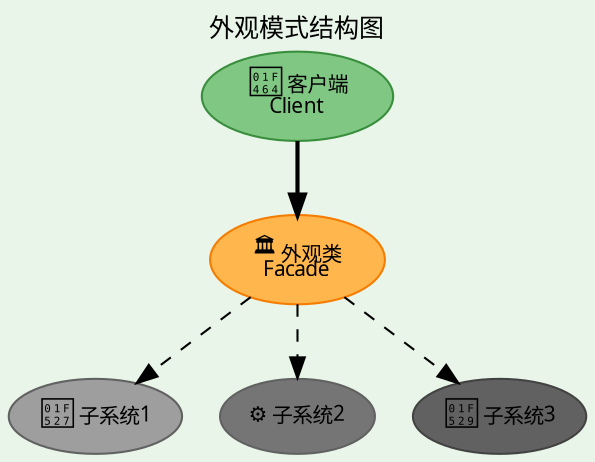 digraph FacadePattern {
    graph [fontname="Microsoft YaHei", fontsize=12, bgcolor="#e8f5e8"];
    node [fontname="Microsoft YaHei", fontsize=10, style="filled,rounded"];
    edge [fontname="Microsoft YaHei", fontsize=8];

    rankdir=TB;

    Client [label="👤 客户端\nClient", fillcolor="#81c784", color="#388e3c"];
    Facade [label="🏛️ 外观类\nFacade", fillcolor="#ffb74d", color="#f57c00"];
    Subsystem1 [label="🔧 子系统1", fillcolor="#9e9e9e", color="#616161"];
    Subsystem2 [label="⚙️ 子系统2", fillcolor="#757575", color="#616161"];
    Subsystem3 [label="🔩 子系统3", fillcolor="#616161", color="#424242"];

    Client -> Facade [style="bold"];
    Facade -> Subsystem1 [style="dashed"];
    Facade -> Subsystem2 [style="dashed"];
    Facade -> Subsystem3 [style="dashed"];

    labelloc="t";
    label="外观模式结构图";
}

